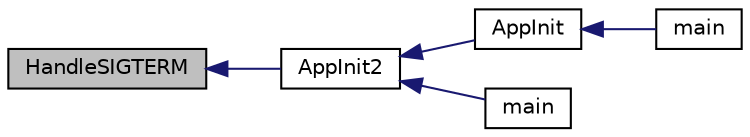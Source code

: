 digraph "HandleSIGTERM"
{
  edge [fontname="Helvetica",fontsize="10",labelfontname="Helvetica",labelfontsize="10"];
  node [fontname="Helvetica",fontsize="10",shape=record];
  rankdir="LR";
  Node954 [label="HandleSIGTERM",height=0.2,width=0.4,color="black", fillcolor="grey75", style="filled", fontcolor="black"];
  Node954 -> Node955 [dir="back",color="midnightblue",fontsize="10",style="solid",fontname="Helvetica"];
  Node955 [label="AppInit2",height=0.2,width=0.4,color="black", fillcolor="white", style="filled",URL="$d8/dc0/init_8h.html#a1a4c1bfbf6ba1db77e988b89b9cadfd3",tooltip="Initialize ion. "];
  Node955 -> Node956 [dir="back",color="midnightblue",fontsize="10",style="solid",fontname="Helvetica"];
  Node956 [label="AppInit",height=0.2,width=0.4,color="black", fillcolor="white", style="filled",URL="$d4/d35/iond_8cpp.html#ac59316b767e6984e1285f0531275286b"];
  Node956 -> Node957 [dir="back",color="midnightblue",fontsize="10",style="solid",fontname="Helvetica"];
  Node957 [label="main",height=0.2,width=0.4,color="black", fillcolor="white", style="filled",URL="$d4/d35/iond_8cpp.html#a0ddf1224851353fc92bfbff6f499fa97"];
  Node955 -> Node958 [dir="back",color="midnightblue",fontsize="10",style="solid",fontname="Helvetica"];
  Node958 [label="main",height=0.2,width=0.4,color="black", fillcolor="white", style="filled",URL="$d5/d2d/ion_8cpp.html#a0ddf1224851353fc92bfbff6f499fa97"];
}
